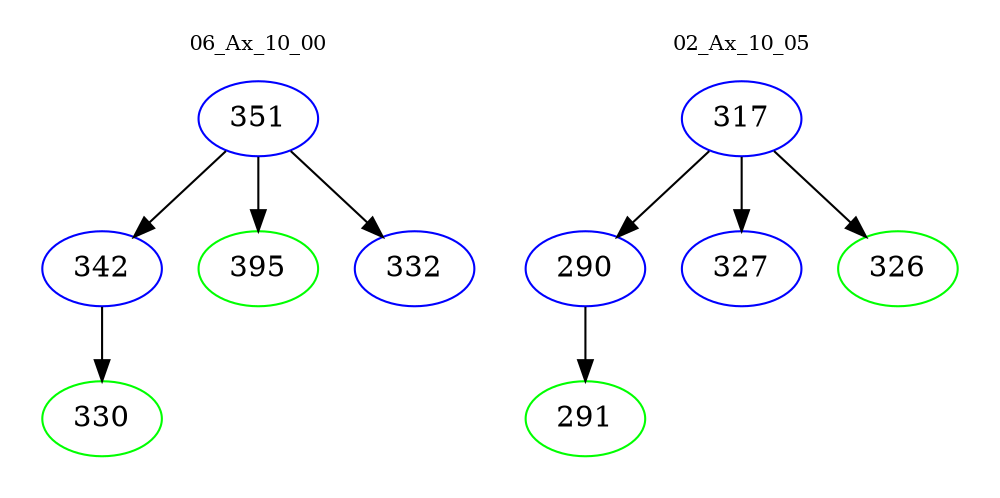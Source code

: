 digraph{
subgraph cluster_0 {
color = white
label = "06_Ax_10_00";
fontsize=10;
T0_351 [label="351", color="blue"]
T0_351 -> T0_342 [color="black"]
T0_342 [label="342", color="blue"]
T0_342 -> T0_330 [color="black"]
T0_330 [label="330", color="green"]
T0_351 -> T0_395 [color="black"]
T0_395 [label="395", color="green"]
T0_351 -> T0_332 [color="black"]
T0_332 [label="332", color="blue"]
}
subgraph cluster_1 {
color = white
label = "02_Ax_10_05";
fontsize=10;
T1_317 [label="317", color="blue"]
T1_317 -> T1_290 [color="black"]
T1_290 [label="290", color="blue"]
T1_290 -> T1_291 [color="black"]
T1_291 [label="291", color="green"]
T1_317 -> T1_327 [color="black"]
T1_327 [label="327", color="blue"]
T1_317 -> T1_326 [color="black"]
T1_326 [label="326", color="green"]
}
}
